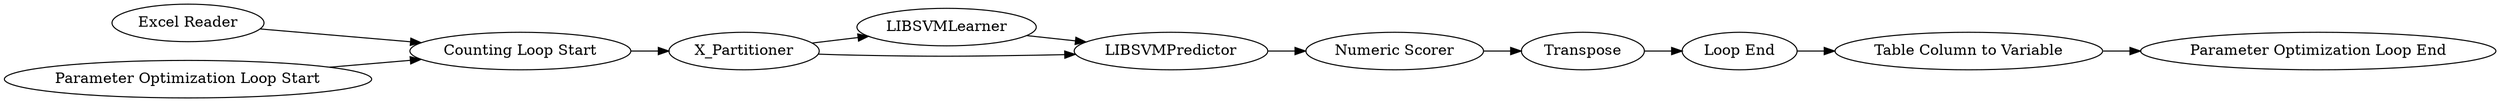 digraph {
	"5581044825325948844_10" [label="Numeric Scorer"]
	"5581044825325948844_1" [label="Excel Reader"]
	"5581044825325948844_3" [label=LIBSVMLearner]
	"5581044825325948844_5" [label="Counting Loop Start"]
	"5581044825325948844_59" [label=Transpose]
	"5581044825325948844_8" [label="Table Column to Variable"]
	"5581044825325948844_9" [label="Parameter Optimization Loop End"]
	"5581044825325948844_2" [label=X_Partitioner]
	"5581044825325948844_4" [label=LIBSVMPredictor]
	"5581044825325948844_7" [label="Parameter Optimization Loop Start"]
	"5581044825325948844_6" [label="Loop End"]
	"5581044825325948844_59" -> "5581044825325948844_6"
	"5581044825325948844_8" -> "5581044825325948844_9"
	"5581044825325948844_2" -> "5581044825325948844_3"
	"5581044825325948844_6" -> "5581044825325948844_8"
	"5581044825325948844_7" -> "5581044825325948844_5"
	"5581044825325948844_3" -> "5581044825325948844_4"
	"5581044825325948844_1" -> "5581044825325948844_5"
	"5581044825325948844_10" -> "5581044825325948844_59"
	"5581044825325948844_5" -> "5581044825325948844_2"
	"5581044825325948844_4" -> "5581044825325948844_10"
	"5581044825325948844_2" -> "5581044825325948844_4"
	rankdir=LR
}
